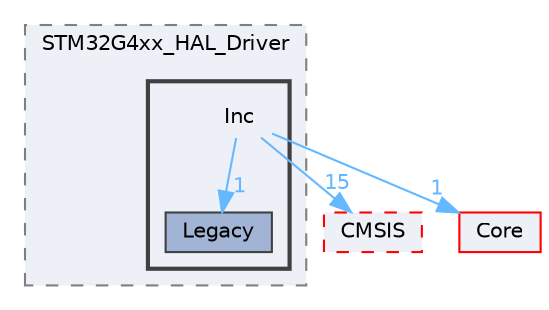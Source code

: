 digraph "Drivers/STM32G4xx_HAL_Driver/Inc"
{
 // LATEX_PDF_SIZE
  bgcolor="transparent";
  edge [fontname=Helvetica,fontsize=10,labelfontname=Helvetica,labelfontsize=10];
  node [fontname=Helvetica,fontsize=10,shape=box,height=0.2,width=0.4];
  compound=true
  subgraph clusterdir_a86d4ce481749dafe8c531dc11abd870 {
    graph [ bgcolor="#edf0f7", pencolor="grey50", label="STM32G4xx_HAL_Driver", fontname=Helvetica,fontsize=10 style="filled,dashed", URL="dir_a86d4ce481749dafe8c531dc11abd870.html",tooltip=""]
  subgraph clusterdir_565696936a2f7994e047f8d0ce5b8d3d {
    graph [ bgcolor="#edf0f7", pencolor="grey25", label="", fontname=Helvetica,fontsize=10 style="filled,bold", URL="dir_565696936a2f7994e047f8d0ce5b8d3d.html",tooltip=""]
    dir_565696936a2f7994e047f8d0ce5b8d3d [shape=plaintext, label="Inc"];
  dir_0ad8d32fa1bac8d2b6d985e4f3acbeb5 [label="Legacy", fillcolor="#a2b4d6", color="grey25", style="filled", URL="dir_0ad8d32fa1bac8d2b6d985e4f3acbeb5.html",tooltip=""];
  }
  }
  dir_bd09ff09a9c7d83a4c030dbdaee94d76 [label="CMSIS", fillcolor="#edf0f7", color="red", style="filled,dashed", URL="dir_bd09ff09a9c7d83a4c030dbdaee94d76.html",tooltip=""];
  dir_c6310732a22f63c0c2fc5595561e68f1 [label="Core", fillcolor="#edf0f7", color="red", style="filled", URL="dir_c6310732a22f63c0c2fc5595561e68f1.html",tooltip=""];
  dir_565696936a2f7994e047f8d0ce5b8d3d->dir_0ad8d32fa1bac8d2b6d985e4f3acbeb5 [headlabel="1", labeldistance=1.5 headhref="dir_000005_000008.html" color="steelblue1" fontcolor="steelblue1"];
  dir_565696936a2f7994e047f8d0ce5b8d3d->dir_bd09ff09a9c7d83a4c030dbdaee94d76 [headlabel="15", labeldistance=1.5 headhref="dir_000005_000000.html" color="steelblue1" fontcolor="steelblue1"];
  dir_565696936a2f7994e047f8d0ce5b8d3d->dir_c6310732a22f63c0c2fc5595561e68f1 [headlabel="1", labeldistance=1.5 headhref="dir_000005_000001.html" color="steelblue1" fontcolor="steelblue1"];
}
